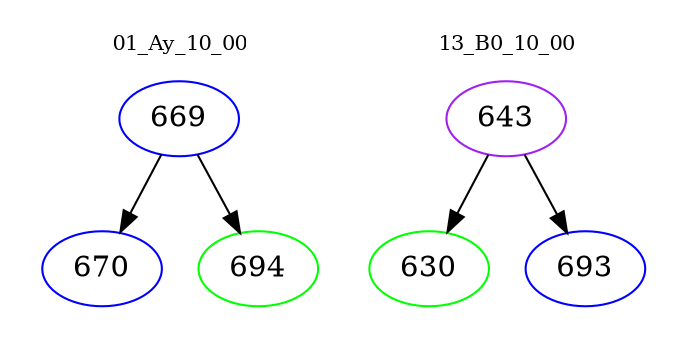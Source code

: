 digraph{
subgraph cluster_0 {
color = white
label = "01_Ay_10_00";
fontsize=10;
T0_669 [label="669", color="blue"]
T0_669 -> T0_670 [color="black"]
T0_670 [label="670", color="blue"]
T0_669 -> T0_694 [color="black"]
T0_694 [label="694", color="green"]
}
subgraph cluster_1 {
color = white
label = "13_B0_10_00";
fontsize=10;
T1_643 [label="643", color="purple"]
T1_643 -> T1_630 [color="black"]
T1_630 [label="630", color="green"]
T1_643 -> T1_693 [color="black"]
T1_693 [label="693", color="blue"]
}
}
